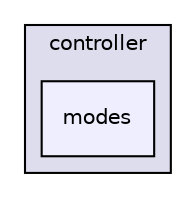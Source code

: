 digraph "src/controller/modes" {
  compound=true
  node [ fontsize="10", fontname="Helvetica"];
  edge [ labelfontsize="10", labelfontname="Helvetica"];
  subgraph clusterdir_41ef5d8a90b9cc03a02949a5c062e6f0 {
    graph [ bgcolor="#ddddee", pencolor="black", label="controller" fontname="Helvetica", fontsize="10", URL="dir_41ef5d8a90b9cc03a02949a5c062e6f0.html"]
  dir_11e54efbdc5216cbffe36683dee4fc0b [shape=box, label="modes", style="filled", fillcolor="#eeeeff", pencolor="black", URL="dir_11e54efbdc5216cbffe36683dee4fc0b.html"];
  }
}

